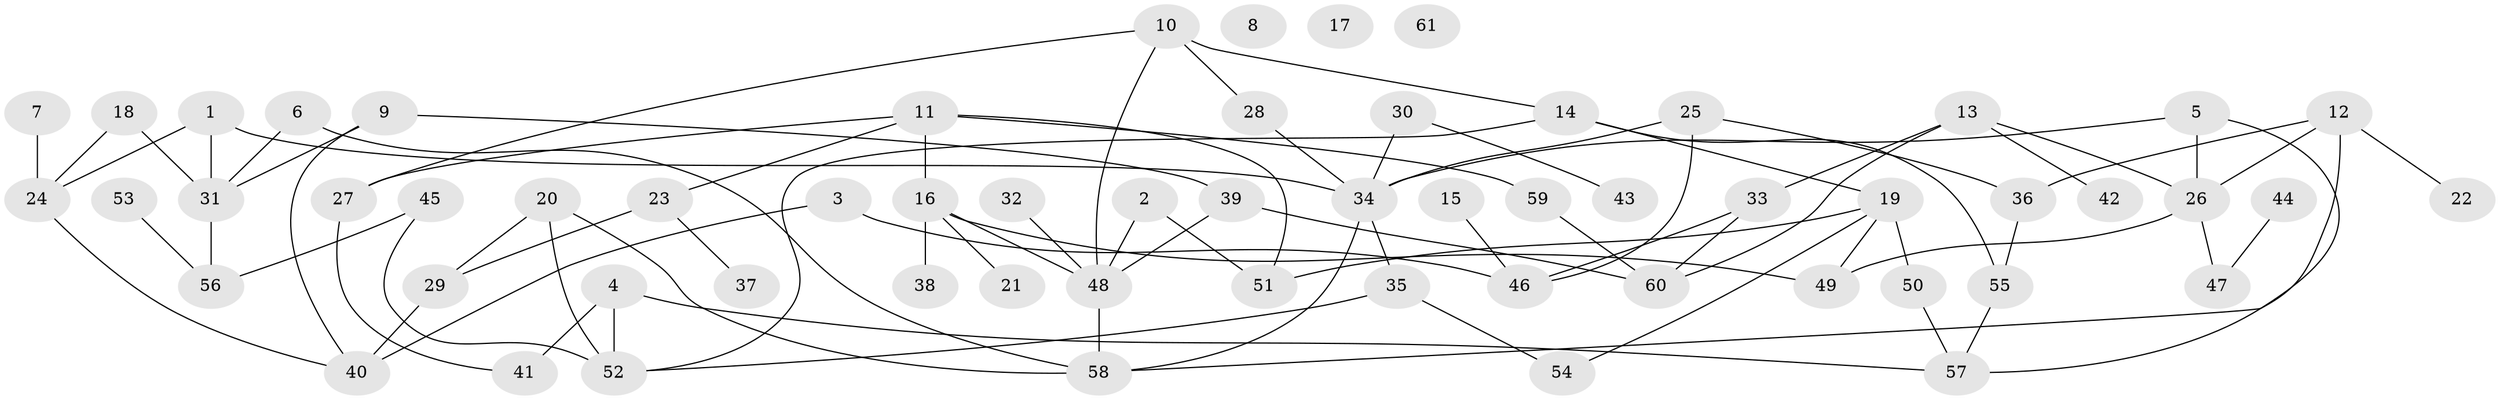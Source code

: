 // Generated by graph-tools (version 1.1) at 2025/12/03/09/25 04:12:57]
// undirected, 61 vertices, 85 edges
graph export_dot {
graph [start="1"]
  node [color=gray90,style=filled];
  1;
  2;
  3;
  4;
  5;
  6;
  7;
  8;
  9;
  10;
  11;
  12;
  13;
  14;
  15;
  16;
  17;
  18;
  19;
  20;
  21;
  22;
  23;
  24;
  25;
  26;
  27;
  28;
  29;
  30;
  31;
  32;
  33;
  34;
  35;
  36;
  37;
  38;
  39;
  40;
  41;
  42;
  43;
  44;
  45;
  46;
  47;
  48;
  49;
  50;
  51;
  52;
  53;
  54;
  55;
  56;
  57;
  58;
  59;
  60;
  61;
  1 -- 24;
  1 -- 31;
  1 -- 34;
  2 -- 48;
  2 -- 51;
  3 -- 40;
  3 -- 46;
  4 -- 41;
  4 -- 52;
  4 -- 57;
  5 -- 26;
  5 -- 34;
  5 -- 57;
  6 -- 31;
  6 -- 58;
  7 -- 24;
  9 -- 31;
  9 -- 39;
  9 -- 40;
  10 -- 14;
  10 -- 27;
  10 -- 28;
  10 -- 48;
  11 -- 16;
  11 -- 23;
  11 -- 27;
  11 -- 51;
  11 -- 59;
  12 -- 22;
  12 -- 26;
  12 -- 36;
  12 -- 58;
  13 -- 26;
  13 -- 33;
  13 -- 42;
  13 -- 60;
  14 -- 19;
  14 -- 52;
  14 -- 55;
  15 -- 46;
  16 -- 21;
  16 -- 38;
  16 -- 48;
  16 -- 49;
  18 -- 24;
  18 -- 31;
  19 -- 49;
  19 -- 50;
  19 -- 51;
  19 -- 54;
  20 -- 29;
  20 -- 52;
  20 -- 58;
  23 -- 29;
  23 -- 37;
  24 -- 40;
  25 -- 34;
  25 -- 36;
  25 -- 46;
  26 -- 47;
  26 -- 49;
  27 -- 41;
  28 -- 34;
  29 -- 40;
  30 -- 34;
  30 -- 43;
  31 -- 56;
  32 -- 48;
  33 -- 46;
  33 -- 60;
  34 -- 35;
  34 -- 58;
  35 -- 52;
  35 -- 54;
  36 -- 55;
  39 -- 48;
  39 -- 60;
  44 -- 47;
  45 -- 52;
  45 -- 56;
  48 -- 58;
  50 -- 57;
  53 -- 56;
  55 -- 57;
  59 -- 60;
}
